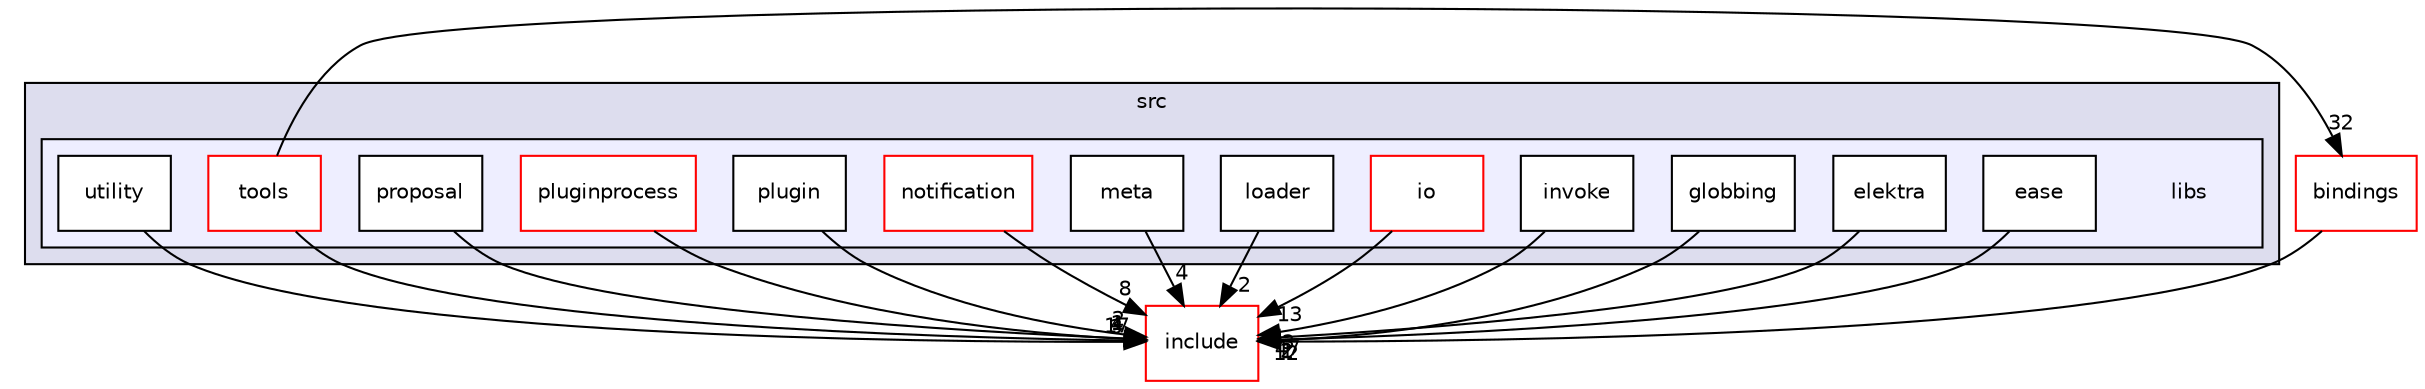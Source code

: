 digraph "libs" {
  compound=true
  node [ fontsize="10", fontname="Helvetica"];
  edge [ labelfontsize="10", labelfontname="Helvetica"];
  subgraph clusterdir_68267d1309a1af8e8297ef4c3efbcdba {
    graph [ bgcolor="#ddddee", pencolor="black", label="src" fontname="Helvetica", fontsize="10", URL="dir_68267d1309a1af8e8297ef4c3efbcdba.html"]
  subgraph clusterdir_87a455bccb09a92130c26a11a880c98a {
    graph [ bgcolor="#eeeeff", pencolor="black", label="" URL="dir_87a455bccb09a92130c26a11a880c98a.html"];
    dir_87a455bccb09a92130c26a11a880c98a [shape=plaintext label="libs"];
    dir_2344e29ee736e4363a0aae8af5b84cd8 [shape=box label="ease" color="black" fillcolor="white" style="filled" URL="dir_2344e29ee736e4363a0aae8af5b84cd8.html"];
    dir_e0dd646c39a393cc8e6d3e5e227334a6 [shape=box label="elektra" color="black" fillcolor="white" style="filled" URL="dir_e0dd646c39a393cc8e6d3e5e227334a6.html"];
    dir_d985d2ec8092f968c8b30c1781b54fd4 [shape=box label="globbing" color="black" fillcolor="white" style="filled" URL="dir_d985d2ec8092f968c8b30c1781b54fd4.html"];
    dir_6d363a22b7898af9cbc7afc500a80959 [shape=box label="invoke" color="black" fillcolor="white" style="filled" URL="dir_6d363a22b7898af9cbc7afc500a80959.html"];
    dir_81c5f602880d8a0ec7ac71eab87b0816 [shape=box label="io" color="red" fillcolor="white" style="filled" URL="dir_81c5f602880d8a0ec7ac71eab87b0816.html"];
    dir_4dddacba5ff73689d9815740528dfc30 [shape=box label="loader" color="black" fillcolor="white" style="filled" URL="dir_4dddacba5ff73689d9815740528dfc30.html"];
    dir_4bdcff9e69ba7c2686769ebca9f23052 [shape=box label="meta" color="black" fillcolor="white" style="filled" URL="dir_4bdcff9e69ba7c2686769ebca9f23052.html"];
    dir_a9b84b91dc124b7bd1ef2118e83f8a03 [shape=box label="notification" color="red" fillcolor="white" style="filled" URL="dir_a9b84b91dc124b7bd1ef2118e83f8a03.html"];
    dir_465b340bf39a66e34e4d29686b3fb216 [shape=box label="plugin" color="black" fillcolor="white" style="filled" URL="dir_465b340bf39a66e34e4d29686b3fb216.html"];
    dir_50ba3f1b5541e9cc2f26972d95766272 [shape=box label="pluginprocess" color="red" fillcolor="white" style="filled" URL="dir_50ba3f1b5541e9cc2f26972d95766272.html"];
    dir_cc670bf538c42610b68470f0d7818d35 [shape=box label="proposal" color="black" fillcolor="white" style="filled" URL="dir_cc670bf538c42610b68470f0d7818d35.html"];
    dir_89fa086523ca714548e7966bf1a47b6b [shape=box label="tools" color="red" fillcolor="white" style="filled" URL="dir_89fa086523ca714548e7966bf1a47b6b.html"];
    dir_a1e3b43adfe5cbc7e7f377e58f53438d [shape=box label="utility" color="black" fillcolor="white" style="filled" URL="dir_a1e3b43adfe5cbc7e7f377e58f53438d.html"];
  }
  }
  dir_b0856f6b0d80ccb263b2f415c91f9e17 [shape=box label="include" fillcolor="white" style="filled" color="red" URL="dir_b0856f6b0d80ccb263b2f415c91f9e17.html"];
  dir_ea91a2a72b7cbbf988d2bd2cd1d23e49 [shape=box label="bindings" fillcolor="white" style="filled" color="red" URL="dir_ea91a2a72b7cbbf988d2bd2cd1d23e49.html"];
  dir_2344e29ee736e4363a0aae8af5b84cd8->dir_b0856f6b0d80ccb263b2f415c91f9e17 [headlabel="2", labeldistance=1.5 headhref="dir_000010_000027.html"];
  dir_d985d2ec8092f968c8b30c1781b54fd4->dir_b0856f6b0d80ccb263b2f415c91f9e17 [headlabel="1", labeldistance=1.5 headhref="dir_000037_000027.html"];
  dir_cc670bf538c42610b68470f0d7818d35->dir_b0856f6b0d80ccb263b2f415c91f9e17 [headlabel="1", labeldistance=1.5 headhref="dir_000050_000027.html"];
  dir_6d363a22b7898af9cbc7afc500a80959->dir_b0856f6b0d80ccb263b2f415c91f9e17 [headlabel="3", labeldistance=1.5 headhref="dir_000038_000027.html"];
  dir_a1e3b43adfe5cbc7e7f377e58f53438d->dir_b0856f6b0d80ccb263b2f415c91f9e17 [headlabel="3", labeldistance=1.5 headhref="dir_000055_000027.html"];
  dir_50ba3f1b5541e9cc2f26972d95766272->dir_b0856f6b0d80ccb263b2f415c91f9e17 [headlabel="4", labeldistance=1.5 headhref="dir_000049_000027.html"];
  dir_e0dd646c39a393cc8e6d3e5e227334a6->dir_b0856f6b0d80ccb263b2f415c91f9e17 [headlabel="47", labeldistance=1.5 headhref="dir_000016_000027.html"];
  dir_a9b84b91dc124b7bd1ef2118e83f8a03->dir_b0856f6b0d80ccb263b2f415c91f9e17 [headlabel="8", labeldistance=1.5 headhref="dir_000047_000027.html"];
  dir_81c5f602880d8a0ec7ac71eab87b0816->dir_b0856f6b0d80ccb263b2f415c91f9e17 [headlabel="13", labeldistance=1.5 headhref="dir_000024_000027.html"];
  dir_89fa086523ca714548e7966bf1a47b6b->dir_b0856f6b0d80ccb263b2f415c91f9e17 [headlabel="17", labeldistance=1.5 headhref="dir_000011_000027.html"];
  dir_89fa086523ca714548e7966bf1a47b6b->dir_ea91a2a72b7cbbf988d2bd2cd1d23e49 [headlabel="32", labeldistance=1.5 headhref="dir_000011_000001.html"];
  dir_ea91a2a72b7cbbf988d2bd2cd1d23e49->dir_b0856f6b0d80ccb263b2f415c91f9e17 [headlabel="12", labeldistance=1.5 headhref="dir_000001_000027.html"];
  dir_4dddacba5ff73689d9815740528dfc30->dir_b0856f6b0d80ccb263b2f415c91f9e17 [headlabel="2", labeldistance=1.5 headhref="dir_000030_000027.html"];
  dir_4bdcff9e69ba7c2686769ebca9f23052->dir_b0856f6b0d80ccb263b2f415c91f9e17 [headlabel="4", labeldistance=1.5 headhref="dir_000046_000027.html"];
  dir_465b340bf39a66e34e4d29686b3fb216->dir_b0856f6b0d80ccb263b2f415c91f9e17 [headlabel="2", labeldistance=1.5 headhref="dir_000048_000027.html"];
}
